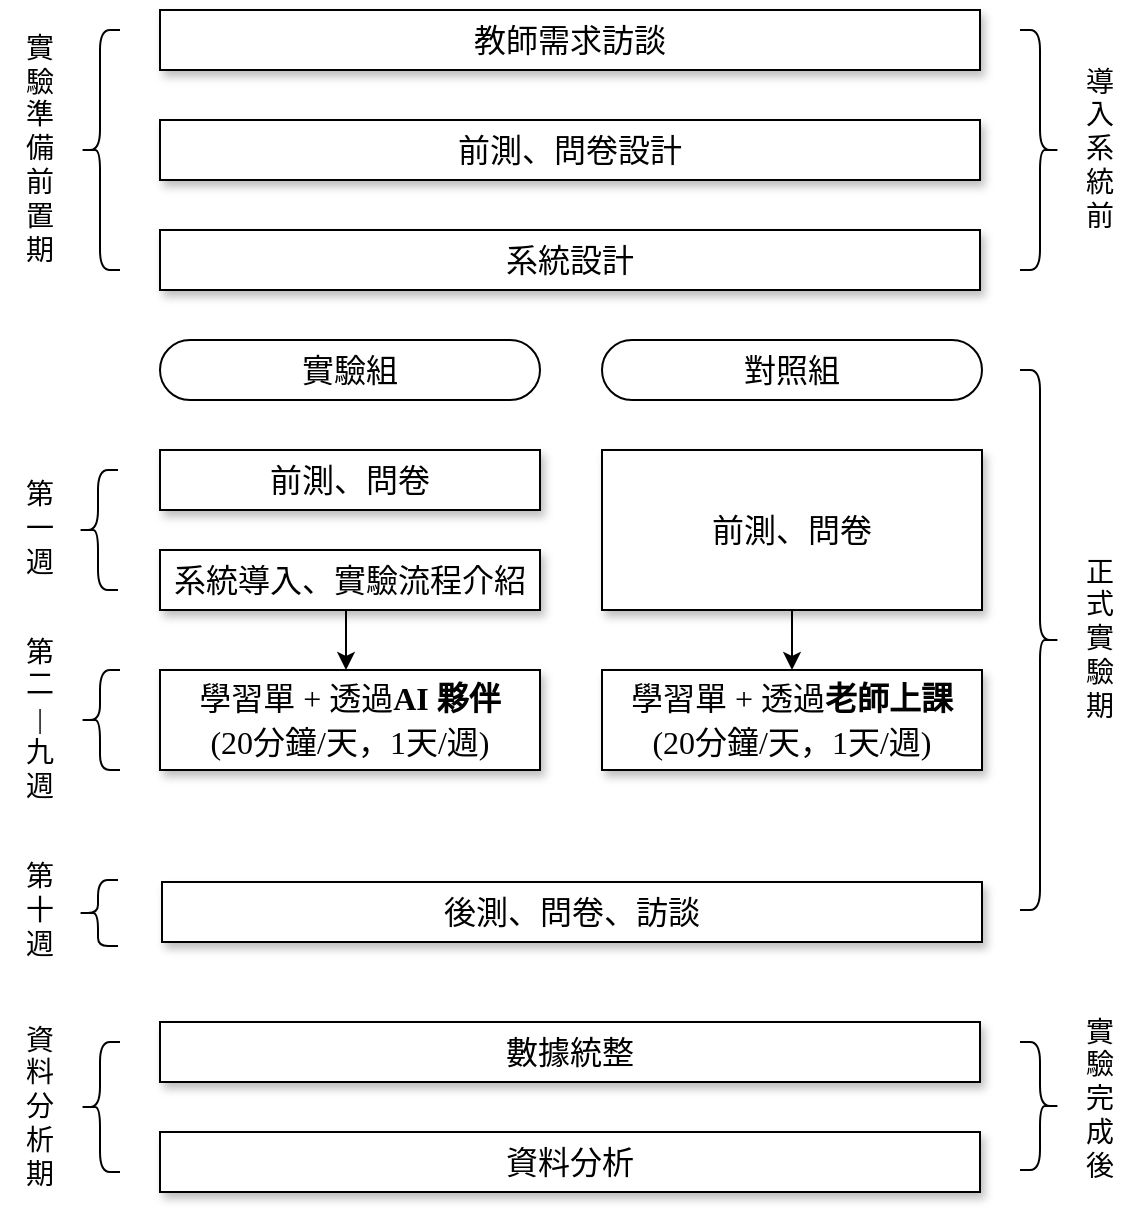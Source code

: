 <mxfile version="27.1.1">
  <diagram name="Page-1" id="90a13364-a465-7bf4-72fc-28e22215d7a0">
    <mxGraphModel dx="786" dy="463" grid="1" gridSize="10" guides="1" tooltips="1" connect="1" arrows="1" fold="1" page="1" pageScale="1.5" pageWidth="1169" pageHeight="826" background="none" math="0" shadow="0">
      <root>
        <mxCell id="0" style=";html=1;" />
        <mxCell id="1" style=";html=1;" parent="0" />
        <mxCell id="YoKq40f7h98XqhHqaOgo-1" value="&lt;font style=&quot;font-size: 16px;&quot; face=&quot;標楷體&quot;&gt;教師需求訪談&lt;/font&gt;" style="whiteSpace=wrap;html=1;shadow=1;fontSize=18;" parent="1" vertex="1">
          <mxGeometry x="320" y="90" width="410" height="30" as="geometry" />
        </mxCell>
        <mxCell id="YoKq40f7h98XqhHqaOgo-2" value="&lt;font style=&quot;font-size: 16px;&quot; face=&quot;標楷體&quot;&gt;前測、問卷設計&lt;/font&gt;" style="whiteSpace=wrap;html=1;shadow=1;fontSize=18;" parent="1" vertex="1">
          <mxGeometry x="320" y="145" width="410" height="30" as="geometry" />
        </mxCell>
        <mxCell id="YoKq40f7h98XqhHqaOgo-3" value="&lt;font style=&quot;font-size: 16px;&quot; face=&quot;標楷體&quot;&gt;系統設計&lt;/font&gt;" style="whiteSpace=wrap;html=1;shadow=1;fontSize=18;" parent="1" vertex="1">
          <mxGeometry x="320" y="200" width="410" height="30" as="geometry" />
        </mxCell>
        <mxCell id="YoKq40f7h98XqhHqaOgo-4" value="&lt;font face=&quot;標楷體&quot; style=&quot;font-size: 16px;&quot;&gt;實驗組&lt;/font&gt;" style="rounded=1;whiteSpace=wrap;html=1;arcSize=50;" parent="1" vertex="1">
          <mxGeometry x="320" y="255" width="190" height="30" as="geometry" />
        </mxCell>
        <mxCell id="YoKq40f7h98XqhHqaOgo-5" value="&lt;span style=&quot;font-family: 標楷體; font-size: 16px;&quot;&gt;對照組&lt;/span&gt;" style="rounded=1;whiteSpace=wrap;html=1;arcSize=50;" parent="1" vertex="1">
          <mxGeometry x="541" y="255" width="190" height="30" as="geometry" />
        </mxCell>
        <mxCell id="YoKq40f7h98XqhHqaOgo-6" value="&lt;font face=&quot;標楷體&quot;&gt;&lt;span style=&quot;font-size: 16px;&quot;&gt;前測、問卷&lt;/span&gt;&lt;/font&gt;" style="whiteSpace=wrap;html=1;shadow=1;fontSize=18;" parent="1" vertex="1">
          <mxGeometry x="320" y="310" width="190" height="30" as="geometry" />
        </mxCell>
        <mxCell id="YoKq40f7h98XqhHqaOgo-7" value="&lt;font face=&quot;標楷體&quot;&gt;&lt;span style=&quot;font-size: 16px;&quot;&gt;前測、問卷&lt;/span&gt;&lt;/font&gt;" style="whiteSpace=wrap;html=1;shadow=1;fontSize=18;" parent="1" vertex="1">
          <mxGeometry x="541" y="310" width="190" height="80" as="geometry" />
        </mxCell>
        <mxCell id="YoKq40f7h98XqhHqaOgo-8" value="&lt;font face=&quot;標楷體&quot;&gt;&lt;span style=&quot;font-size: 16px;&quot;&gt;系統導入、實驗流程介紹&lt;/span&gt;&lt;/font&gt;" style="whiteSpace=wrap;html=1;shadow=1;fontSize=18;" parent="1" vertex="1">
          <mxGeometry x="320" y="360" width="190" height="30" as="geometry" />
        </mxCell>
        <mxCell id="YoKq40f7h98XqhHqaOgo-9" value="&lt;span style=&quot;font-size: 16px;&quot;&gt;&lt;font face=&quot;標楷體&quot;&gt;學習單 + 透過&lt;/font&gt;&lt;font face=&quot;Times New Roman&quot;&gt;&lt;b&gt;AI&amp;nbsp;&lt;/b&gt;&lt;/font&gt;&lt;font face=&quot;標楷體&quot;&gt;&lt;b&gt;夥伴&lt;/b&gt;&lt;/font&gt;&lt;br&gt;&lt;font face=&quot;標楷體&quot;&gt;(20分鐘/天，1天/週)&lt;/font&gt;&lt;/span&gt;" style="whiteSpace=wrap;html=1;shadow=1;fontSize=18;" parent="1" vertex="1">
          <mxGeometry x="320" y="420" width="190" height="50" as="geometry" />
        </mxCell>
        <mxCell id="YoKq40f7h98XqhHqaOgo-10" value="&lt;span style=&quot;font-size: 16px;&quot;&gt;&lt;font face=&quot;標楷體&quot;&gt;學習單 + 透過&lt;b&gt;老師上課&lt;/b&gt;&lt;/font&gt;&lt;br&gt;&lt;font face=&quot;標楷體&quot;&gt;(20分鐘/天，1天/週)&lt;/font&gt;&lt;/span&gt;" style="whiteSpace=wrap;html=1;shadow=1;fontSize=18;" parent="1" vertex="1">
          <mxGeometry x="541" y="420" width="190" height="50" as="geometry" />
        </mxCell>
        <mxCell id="YoKq40f7h98XqhHqaOgo-11" value="&lt;font face=&quot;標楷體&quot;&gt;&lt;span style=&quot;font-size: 16px;&quot;&gt;後測、問卷、訪談&lt;/span&gt;&lt;/font&gt;" style="whiteSpace=wrap;html=1;shadow=1;fontSize=18;" parent="1" vertex="1">
          <mxGeometry x="321" y="526" width="410" height="30" as="geometry" />
        </mxCell>
        <mxCell id="YoKq40f7h98XqhHqaOgo-12" value="&lt;font face=&quot;標楷體&quot;&gt;&lt;span style=&quot;font-size: 16px;&quot;&gt;數據統整&lt;/span&gt;&lt;/font&gt;" style="whiteSpace=wrap;html=1;shadow=1;fontSize=18;" parent="1" vertex="1">
          <mxGeometry x="320" y="596" width="410" height="30" as="geometry" />
        </mxCell>
        <mxCell id="YoKq40f7h98XqhHqaOgo-13" value="&lt;font face=&quot;標楷體&quot;&gt;&lt;span style=&quot;font-size: 16px;&quot;&gt;資料分析&lt;/span&gt;&lt;/font&gt;" style="whiteSpace=wrap;html=1;shadow=1;fontSize=18;" parent="1" vertex="1">
          <mxGeometry x="320" y="651" width="410" height="30" as="geometry" />
        </mxCell>
        <mxCell id="YoKq40f7h98XqhHqaOgo-14" value="" style="shape=curlyBracket;whiteSpace=wrap;html=1;rounded=1;labelPosition=left;verticalLabelPosition=middle;align=right;verticalAlign=middle;" parent="1" vertex="1">
          <mxGeometry x="280" y="606" width="20" height="65" as="geometry" />
        </mxCell>
        <mxCell id="YoKq40f7h98XqhHqaOgo-15" value="" style="shape=curlyBracket;whiteSpace=wrap;html=1;rounded=1;labelPosition=left;verticalLabelPosition=middle;align=right;verticalAlign=middle;" parent="1" vertex="1">
          <mxGeometry x="280" y="100" width="20" height="120" as="geometry" />
        </mxCell>
        <mxCell id="YoKq40f7h98XqhHqaOgo-18" value="&lt;font style=&quot;font-size: 14px;&quot; face=&quot;標楷體&quot;&gt;第&lt;/font&gt;&lt;div&gt;&lt;font style=&quot;font-size: 14px;&quot; face=&quot;標楷體&quot;&gt;一&lt;/font&gt;&lt;/div&gt;&lt;div&gt;&lt;span style=&quot;font-family: 標楷體; background-color: transparent; color: light-dark(rgb(0, 0, 0), rgb(255, 255, 255));&quot;&gt;&lt;font style=&quot;font-size: 14px;&quot;&gt;週&lt;/font&gt;&lt;/span&gt;&lt;/div&gt;" style="text;html=1;align=center;verticalAlign=middle;whiteSpace=wrap;rounded=0;fontFamily=Comic Sans MS;" parent="1" vertex="1">
          <mxGeometry x="240" y="305" width="40" height="90" as="geometry" />
        </mxCell>
        <mxCell id="YoKq40f7h98XqhHqaOgo-19" value="&lt;font style=&quot;font-size: 14px;&quot; face=&quot;標楷體&quot;&gt;第&lt;/font&gt;&lt;div&gt;&lt;font style=&quot;font-size: 14px;&quot; face=&quot;標楷體&quot;&gt;二&lt;/font&gt;&lt;/div&gt;&lt;div&gt;&lt;font style=&quot;font-size: 14px;&quot; face=&quot;標楷體&quot;&gt;|&lt;/font&gt;&lt;/div&gt;&lt;div&gt;&lt;font style=&quot;font-size: 14px;&quot; face=&quot;標楷體&quot;&gt;九&lt;/font&gt;&lt;/div&gt;&lt;div&gt;&lt;span style=&quot;font-family: 標楷體; background-color: transparent; color: light-dark(rgb(0, 0, 0), rgb(255, 255, 255));&quot;&gt;&lt;font style=&quot;font-size: 14px;&quot;&gt;週&lt;/font&gt;&lt;/span&gt;&lt;/div&gt;" style="text;html=1;align=center;verticalAlign=middle;whiteSpace=wrap;rounded=0;fontFamily=Comic Sans MS;" parent="1" vertex="1">
          <mxGeometry x="240" y="400" width="40" height="90" as="geometry" />
        </mxCell>
        <mxCell id="YoKq40f7h98XqhHqaOgo-20" value="&lt;font style=&quot;font-size: 14px;&quot; face=&quot;標楷體&quot;&gt;第&lt;/font&gt;&lt;div&gt;&lt;font style=&quot;font-size: 14px;&quot; face=&quot;標楷體&quot;&gt;十&lt;/font&gt;&lt;/div&gt;&lt;div&gt;&lt;span style=&quot;font-family: 標楷體; background-color: transparent; color: light-dark(rgb(0, 0, 0), rgb(255, 255, 255));&quot;&gt;&lt;font style=&quot;font-size: 14px;&quot;&gt;週&lt;/font&gt;&lt;/span&gt;&lt;/div&gt;" style="text;html=1;align=center;verticalAlign=middle;whiteSpace=wrap;rounded=0;fontFamily=Comic Sans MS;" parent="1" vertex="1">
          <mxGeometry x="240" y="496" width="40" height="90" as="geometry" />
        </mxCell>
        <mxCell id="YoKq40f7h98XqhHqaOgo-21" value="&lt;font style=&quot;font-size: 14px;&quot; face=&quot;標楷體&quot;&gt;資&lt;/font&gt;&lt;div&gt;&lt;font style=&quot;font-size: 14px;&quot; face=&quot;標楷體&quot;&gt;料&lt;/font&gt;&lt;/div&gt;&lt;div&gt;&lt;font style=&quot;font-size: 14px;&quot; face=&quot;標楷體&quot;&gt;分&lt;/font&gt;&lt;/div&gt;&lt;div&gt;&lt;font style=&quot;font-size: 14px;&quot; face=&quot;標楷體&quot;&gt;析&lt;/font&gt;&lt;/div&gt;&lt;div&gt;&lt;font style=&quot;font-size: 14px;&quot; face=&quot;標楷體&quot;&gt;期&lt;/font&gt;&lt;/div&gt;" style="text;html=1;align=center;verticalAlign=middle;whiteSpace=wrap;rounded=0;fontFamily=Comic Sans MS;" parent="1" vertex="1">
          <mxGeometry x="240" y="593.5" width="40" height="90" as="geometry" />
        </mxCell>
        <mxCell id="YoKq40f7h98XqhHqaOgo-22" value="" style="shape=curlyBracket;whiteSpace=wrap;html=1;rounded=1;labelPosition=left;verticalLabelPosition=middle;align=right;verticalAlign=middle;" parent="1" vertex="1">
          <mxGeometry x="279" y="525" width="20" height="33" as="geometry" />
        </mxCell>
        <mxCell id="YoKq40f7h98XqhHqaOgo-23" value="" style="shape=curlyBracket;whiteSpace=wrap;html=1;rounded=1;labelPosition=left;verticalLabelPosition=middle;align=right;verticalAlign=middle;" parent="1" vertex="1">
          <mxGeometry x="280" y="420" width="20" height="50" as="geometry" />
        </mxCell>
        <mxCell id="YoKq40f7h98XqhHqaOgo-24" value="" style="shape=curlyBracket;whiteSpace=wrap;html=1;rounded=1;labelPosition=left;verticalLabelPosition=middle;align=right;verticalAlign=middle;" parent="1" vertex="1">
          <mxGeometry x="279" y="320" width="20" height="60" as="geometry" />
        </mxCell>
        <mxCell id="YoKq40f7h98XqhHqaOgo-25" value="&lt;font style=&quot;font-size: 14px;&quot; face=&quot;標楷體&quot;&gt;實&lt;/font&gt;&lt;div&gt;&lt;font style=&quot;font-size: 14px;&quot; face=&quot;標楷體&quot;&gt;驗&lt;/font&gt;&lt;/div&gt;&lt;div&gt;&lt;font style=&quot;font-size: 14px;&quot; face=&quot;標楷體&quot;&gt;準&lt;/font&gt;&lt;/div&gt;&lt;div&gt;&lt;font style=&quot;font-size: 14px;&quot; face=&quot;標楷體&quot;&gt;備&lt;/font&gt;&lt;/div&gt;&lt;div&gt;&lt;font style=&quot;font-size: 14px;&quot; face=&quot;標楷體&quot;&gt;前&lt;/font&gt;&lt;/div&gt;&lt;div&gt;&lt;font style=&quot;font-size: 14px;&quot; face=&quot;標楷體&quot;&gt;置&lt;/font&gt;&lt;/div&gt;&lt;div&gt;&lt;font style=&quot;font-size: 14px;&quot; face=&quot;標楷體&quot;&gt;期&lt;/font&gt;&lt;/div&gt;" style="text;html=1;align=center;verticalAlign=middle;whiteSpace=wrap;rounded=0;fontFamily=Comic Sans MS;" parent="1" vertex="1">
          <mxGeometry x="240" y="115" width="40" height="90" as="geometry" />
        </mxCell>
        <mxCell id="YoKq40f7h98XqhHqaOgo-27" value="" style="shape=curlyBracket;whiteSpace=wrap;html=1;rounded=1;flipH=1;labelPosition=right;verticalLabelPosition=middle;align=left;verticalAlign=middle;" parent="1" vertex="1">
          <mxGeometry x="750" y="100" width="20" height="120" as="geometry" />
        </mxCell>
        <mxCell id="YoKq40f7h98XqhHqaOgo-28" value="" style="shape=curlyBracket;whiteSpace=wrap;html=1;rounded=1;flipH=1;labelPosition=right;verticalLabelPosition=middle;align=left;verticalAlign=middle;" parent="1" vertex="1">
          <mxGeometry x="750" y="270" width="20" height="270" as="geometry" />
        </mxCell>
        <mxCell id="YoKq40f7h98XqhHqaOgo-29" value="" style="shape=curlyBracket;whiteSpace=wrap;html=1;rounded=1;flipH=1;labelPosition=right;verticalLabelPosition=middle;align=left;verticalAlign=middle;" parent="1" vertex="1">
          <mxGeometry x="750" y="606" width="20" height="64" as="geometry" />
        </mxCell>
        <mxCell id="YoKq40f7h98XqhHqaOgo-32" value="" style="endArrow=classic;html=1;rounded=0;exitX=0.5;exitY=1;exitDx=0;exitDy=0;entryX=0.5;entryY=0;entryDx=0;entryDy=0;" parent="1" source="YoKq40f7h98XqhHqaOgo-7" target="YoKq40f7h98XqhHqaOgo-10" edge="1">
          <mxGeometry width="50" height="50" relative="1" as="geometry">
            <mxPoint x="480" y="460" as="sourcePoint" />
            <mxPoint x="530" y="410" as="targetPoint" />
          </mxGeometry>
        </mxCell>
        <mxCell id="YoKq40f7h98XqhHqaOgo-33" value="&lt;font face=&quot;標楷體&quot;&gt;&lt;span style=&quot;font-size: 14px;&quot;&gt;實&lt;/span&gt;&lt;/font&gt;&lt;div&gt;&lt;font face=&quot;標楷體&quot;&gt;&lt;span style=&quot;font-size: 14px;&quot;&gt;驗&lt;/span&gt;&lt;/font&gt;&lt;/div&gt;&lt;div&gt;&lt;font face=&quot;標楷體&quot;&gt;&lt;span style=&quot;font-size: 14px;&quot;&gt;完&lt;/span&gt;&lt;/font&gt;&lt;/div&gt;&lt;div&gt;&lt;font face=&quot;標楷體&quot;&gt;&lt;span style=&quot;font-size: 14px;&quot;&gt;成&lt;/span&gt;&lt;/font&gt;&lt;/div&gt;&lt;div&gt;&lt;font face=&quot;標楷體&quot;&gt;&lt;span style=&quot;font-size: 14px;&quot;&gt;後&lt;/span&gt;&lt;/font&gt;&lt;/div&gt;" style="text;html=1;align=center;verticalAlign=middle;whiteSpace=wrap;rounded=0;fontFamily=Comic Sans MS;" parent="1" vertex="1">
          <mxGeometry x="770" y="590" width="40" height="90" as="geometry" />
        </mxCell>
        <mxCell id="YoKq40f7h98XqhHqaOgo-34" value="&lt;font face=&quot;標楷體&quot;&gt;&lt;span style=&quot;font-size: 14px;&quot;&gt;正&lt;/span&gt;&lt;/font&gt;&lt;div&gt;&lt;font face=&quot;標楷體&quot;&gt;&lt;span style=&quot;font-size: 14px;&quot;&gt;式&lt;/span&gt;&lt;/font&gt;&lt;/div&gt;&lt;div&gt;&lt;font face=&quot;標楷體&quot;&gt;&lt;span style=&quot;font-size: 14px;&quot;&gt;實&lt;/span&gt;&lt;/font&gt;&lt;/div&gt;&lt;div&gt;&lt;font face=&quot;標楷體&quot;&gt;&lt;span style=&quot;font-size: 14px;&quot;&gt;驗&lt;/span&gt;&lt;/font&gt;&lt;/div&gt;&lt;div&gt;&lt;font face=&quot;標楷體&quot;&gt;&lt;span style=&quot;font-size: 14px;&quot;&gt;期&lt;/span&gt;&lt;/font&gt;&lt;/div&gt;" style="text;html=1;align=center;verticalAlign=middle;whiteSpace=wrap;rounded=0;fontFamily=Comic Sans MS;" parent="1" vertex="1">
          <mxGeometry x="770" y="360" width="40" height="90" as="geometry" />
        </mxCell>
        <mxCell id="YoKq40f7h98XqhHqaOgo-35" value="&lt;font face=&quot;標楷體&quot;&gt;&lt;span style=&quot;font-size: 14px;&quot;&gt;導&lt;/span&gt;&lt;/font&gt;&lt;div&gt;&lt;font face=&quot;標楷體&quot;&gt;&lt;span style=&quot;font-size: 14px;&quot;&gt;入&lt;/span&gt;&lt;/font&gt;&lt;/div&gt;&lt;div&gt;&lt;font face=&quot;標楷體&quot;&gt;&lt;span style=&quot;font-size: 14px;&quot;&gt;系&lt;/span&gt;&lt;/font&gt;&lt;/div&gt;&lt;div&gt;&lt;font face=&quot;標楷體&quot;&gt;&lt;span style=&quot;font-size: 14px;&quot;&gt;統&lt;/span&gt;&lt;/font&gt;&lt;/div&gt;&lt;div&gt;&lt;font face=&quot;標楷體&quot;&gt;&lt;span style=&quot;font-size: 14px;&quot;&gt;前&lt;/span&gt;&lt;/font&gt;&lt;/div&gt;" style="text;html=1;align=center;verticalAlign=middle;whiteSpace=wrap;rounded=0;fontFamily=Comic Sans MS;" parent="1" vertex="1">
          <mxGeometry x="770" y="115" width="40" height="90" as="geometry" />
        </mxCell>
        <mxCell id="ntevszBLm_33q98t6PgG-1" value="" style="endArrow=classic;html=1;rounded=0;exitX=0.5;exitY=1;exitDx=0;exitDy=0;entryX=0.5;entryY=0;entryDx=0;entryDy=0;" edge="1" parent="1">
          <mxGeometry width="50" height="50" relative="1" as="geometry">
            <mxPoint x="413" y="390" as="sourcePoint" />
            <mxPoint x="413" y="420" as="targetPoint" />
          </mxGeometry>
        </mxCell>
      </root>
    </mxGraphModel>
  </diagram>
</mxfile>
